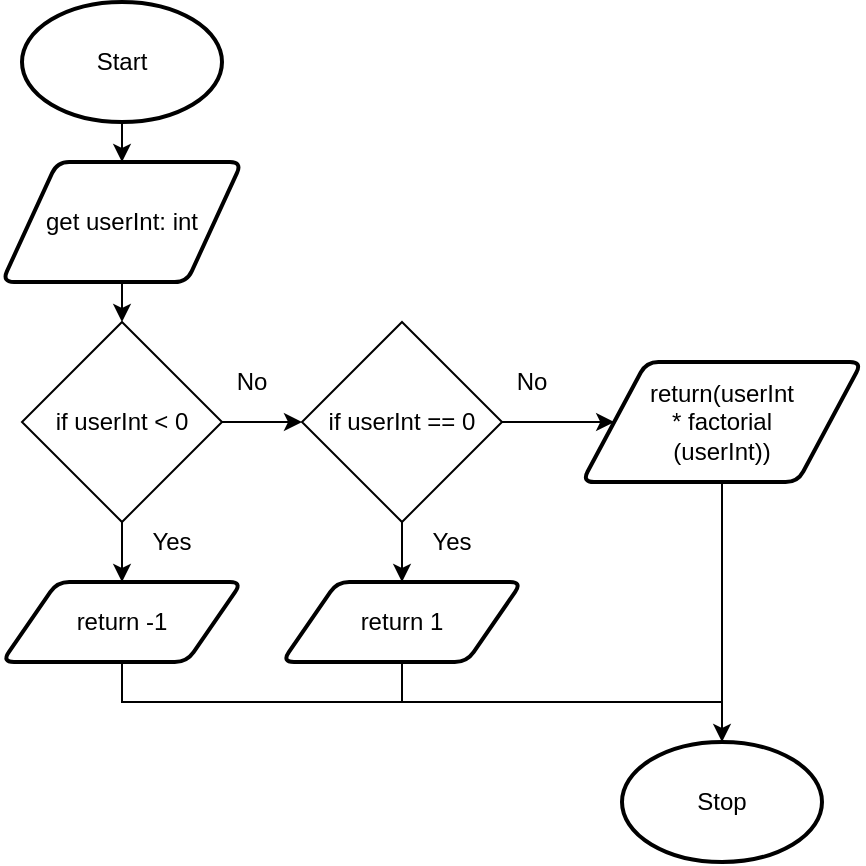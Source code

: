<mxfile>
    <diagram id="q7JZCSy0gCoaakLFXjkL" name="Page-1">
        <mxGraphModel dx="370" dy="244" grid="1" gridSize="10" guides="1" tooltips="1" connect="1" arrows="1" fold="1" page="1" pageScale="1" pageWidth="827" pageHeight="1169" math="0" shadow="0">
            <root>
                <mxCell id="0"/>
                <mxCell id="1" parent="0"/>
                <mxCell id="18" style="edgeStyle=none;html=1;exitX=0.5;exitY=1;exitDx=0;exitDy=0;exitPerimeter=0;entryX=0.5;entryY=0;entryDx=0;entryDy=0;" parent="1" source="19" target="21" edge="1">
                    <mxGeometry relative="1" as="geometry"/>
                </mxCell>
                <mxCell id="19" value="Start" style="strokeWidth=2;html=1;shape=mxgraph.flowchart.start_1;whiteSpace=wrap;" parent="1" vertex="1">
                    <mxGeometry x="130" y="30" width="100" height="60" as="geometry"/>
                </mxCell>
                <mxCell id="60" style="edgeStyle=none;html=1;exitX=0.5;exitY=1;exitDx=0;exitDy=0;entryX=0.5;entryY=0;entryDx=0;entryDy=0;" edge="1" parent="1" source="21" target="59">
                    <mxGeometry relative="1" as="geometry"/>
                </mxCell>
                <mxCell id="21" value="get userInt: int" style="shape=parallelogram;html=1;strokeWidth=2;perimeter=parallelogramPerimeter;whiteSpace=wrap;rounded=1;arcSize=12;size=0.23;" parent="1" vertex="1">
                    <mxGeometry x="120" y="110" width="120" height="60" as="geometry"/>
                </mxCell>
                <mxCell id="22" value="Stop" style="strokeWidth=2;html=1;shape=mxgraph.flowchart.start_1;whiteSpace=wrap;" parent="1" vertex="1">
                    <mxGeometry x="430" y="400" width="100" height="60" as="geometry"/>
                </mxCell>
                <mxCell id="30" style="edgeStyle=none;html=1;exitX=0.5;exitY=1;exitDx=0;exitDy=0;entryX=0.5;entryY=0;entryDx=0;entryDy=0;entryPerimeter=0;" parent="1" source="56" target="22" edge="1">
                    <mxGeometry relative="1" as="geometry">
                        <mxPoint x="590" y="550" as="sourcePoint"/>
                    </mxGeometry>
                </mxCell>
                <mxCell id="54" style="edgeStyle=none;html=1;exitX=0.5;exitY=1;exitDx=0;exitDy=0;" edge="1" parent="1" source="52">
                    <mxGeometry relative="1" as="geometry">
                        <mxPoint x="320" y="320" as="targetPoint"/>
                    </mxGeometry>
                </mxCell>
                <mxCell id="57" style="edgeStyle=none;html=1;exitX=1;exitY=0.5;exitDx=0;exitDy=0;entryX=0;entryY=0.5;entryDx=0;entryDy=0;" edge="1" parent="1" source="52" target="56">
                    <mxGeometry relative="1" as="geometry"/>
                </mxCell>
                <mxCell id="52" value="if userInt == 0" style="rhombus;whiteSpace=wrap;html=1;" vertex="1" parent="1">
                    <mxGeometry x="270" y="190" width="100" height="100" as="geometry"/>
                </mxCell>
                <mxCell id="69" style="edgeStyle=none;rounded=0;html=1;exitX=0.5;exitY=1;exitDx=0;exitDy=0;endArrow=none;endFill=0;strokeWidth=1;" edge="1" parent="1" source="53">
                    <mxGeometry relative="1" as="geometry">
                        <mxPoint x="480" y="380" as="targetPoint"/>
                        <Array as="points">
                            <mxPoint x="320" y="380"/>
                        </Array>
                    </mxGeometry>
                </mxCell>
                <mxCell id="53" value="return 1" style="shape=parallelogram;html=1;strokeWidth=2;perimeter=parallelogramPerimeter;whiteSpace=wrap;rounded=1;arcSize=12;size=0.23;" vertex="1" parent="1">
                    <mxGeometry x="260" y="320" width="120" height="40" as="geometry"/>
                </mxCell>
                <mxCell id="55" value="Yes" style="text;html=1;strokeColor=none;fillColor=none;align=center;verticalAlign=middle;whiteSpace=wrap;rounded=0;" vertex="1" parent="1">
                    <mxGeometry x="330" y="290" width="30" height="20" as="geometry"/>
                </mxCell>
                <mxCell id="56" value="return(userInt &lt;br&gt;* factorial&lt;br&gt;(userInt))" style="shape=parallelogram;html=1;strokeWidth=2;perimeter=parallelogramPerimeter;whiteSpace=wrap;rounded=1;arcSize=12;size=0.23;" vertex="1" parent="1">
                    <mxGeometry x="410" y="210" width="140" height="60" as="geometry"/>
                </mxCell>
                <mxCell id="58" value="No" style="text;html=1;strokeColor=none;fillColor=none;align=center;verticalAlign=middle;whiteSpace=wrap;rounded=0;" vertex="1" parent="1">
                    <mxGeometry x="370" y="210" width="30" height="20" as="geometry"/>
                </mxCell>
                <mxCell id="61" style="edgeStyle=none;html=1;exitX=1;exitY=0.5;exitDx=0;exitDy=0;entryX=0;entryY=0.5;entryDx=0;entryDy=0;" edge="1" parent="1" source="59" target="52">
                    <mxGeometry relative="1" as="geometry"/>
                </mxCell>
                <mxCell id="64" style="edgeStyle=none;html=1;exitX=0.5;exitY=1;exitDx=0;exitDy=0;entryX=0.5;entryY=0;entryDx=0;entryDy=0;" edge="1" parent="1" source="59" target="63">
                    <mxGeometry relative="1" as="geometry"/>
                </mxCell>
                <mxCell id="59" value="if userInt &amp;lt; 0" style="rhombus;whiteSpace=wrap;html=1;" vertex="1" parent="1">
                    <mxGeometry x="130" y="190" width="100" height="100" as="geometry"/>
                </mxCell>
                <mxCell id="62" value="No" style="text;html=1;strokeColor=none;fillColor=none;align=center;verticalAlign=middle;whiteSpace=wrap;rounded=0;" vertex="1" parent="1">
                    <mxGeometry x="230" y="210" width="30" height="20" as="geometry"/>
                </mxCell>
                <mxCell id="68" style="edgeStyle=none;rounded=0;html=1;exitX=0.5;exitY=1;exitDx=0;exitDy=0;strokeWidth=1;endArrow=none;endFill=0;" edge="1" parent="1" source="63">
                    <mxGeometry relative="1" as="geometry">
                        <mxPoint x="320" y="380" as="targetPoint"/>
                        <Array as="points">
                            <mxPoint x="180" y="380"/>
                            <mxPoint x="320" y="380"/>
                        </Array>
                    </mxGeometry>
                </mxCell>
                <mxCell id="63" value="return -1" style="shape=parallelogram;html=1;strokeWidth=2;perimeter=parallelogramPerimeter;whiteSpace=wrap;rounded=1;arcSize=12;size=0.23;" vertex="1" parent="1">
                    <mxGeometry x="120" y="320" width="120" height="40" as="geometry"/>
                </mxCell>
                <mxCell id="65" value="Yes" style="text;html=1;strokeColor=none;fillColor=none;align=center;verticalAlign=middle;whiteSpace=wrap;rounded=0;" vertex="1" parent="1">
                    <mxGeometry x="190" y="290" width="30" height="20" as="geometry"/>
                </mxCell>
            </root>
        </mxGraphModel>
    </diagram>
</mxfile>